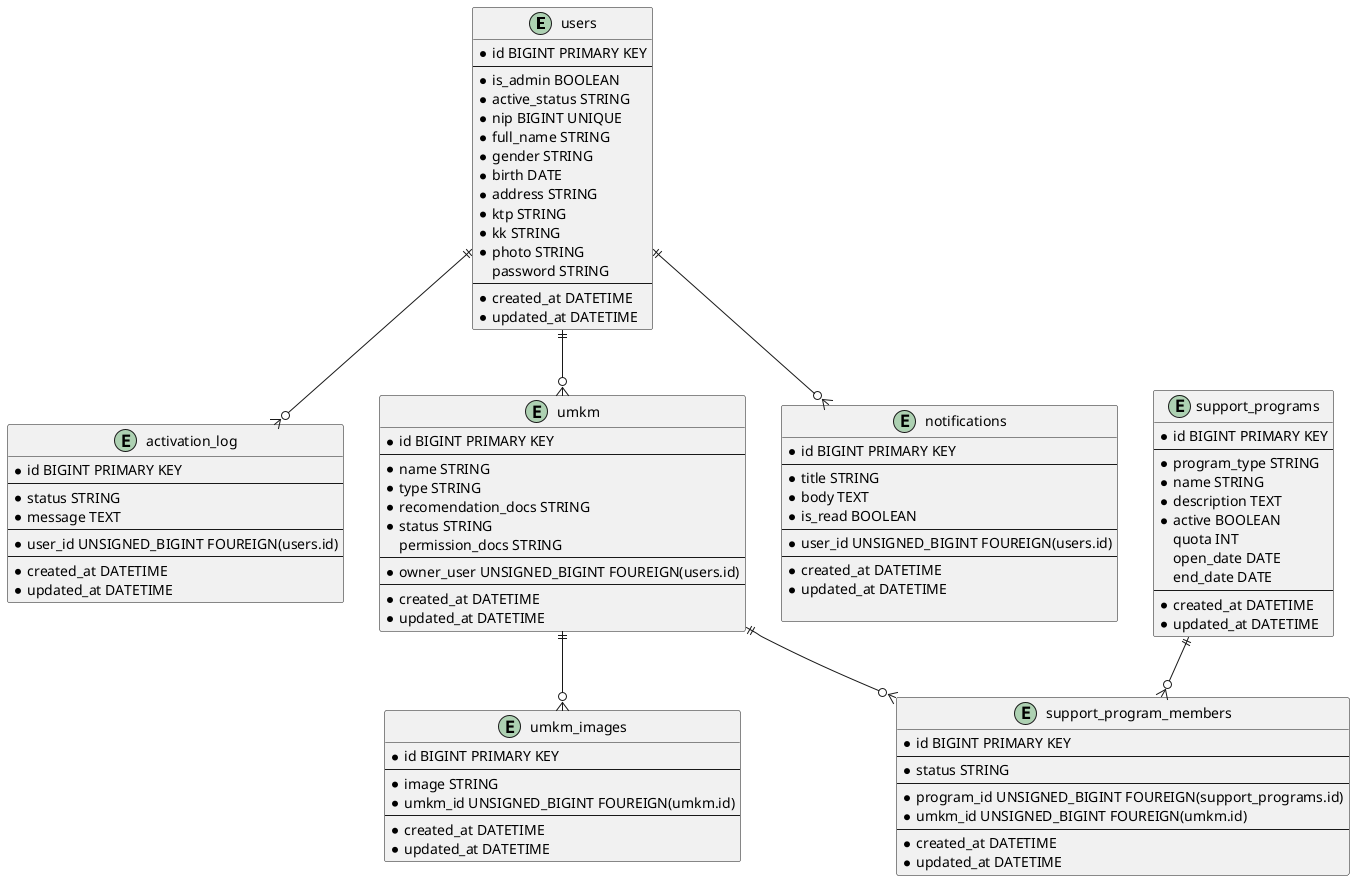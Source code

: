 @startuml

entity users {
    * id BIGINT PRIMARY KEY
    --
    * is_admin BOOLEAN
    * active_status STRING
    ' active
    ' pending
    * nip BIGINT UNIQUE
    * full_name STRING
    * gender STRING
    * birth DATE
    * address STRING
    * ktp STRING
    * kk STRING
    * photo STRING
    password STRING
    --
    * created_at DATETIME
    * updated_at DATETIME
}

entity activation_log {
    * id BIGINT PRIMARY KEY
    --
    * status STRING
    ' acc
    ' rejected
    ' revoked
    * message TEXT
    --
    * user_id UNSIGNED_BIGINT FOUREIGN(users.id)
    --
    * created_at DATETIME
    * updated_at DATETIME
}

entity umkm {
    * id BIGINT PRIMARY KEY
    --
    * name STRING
    * type STRING
    ' koperasi
    ' umkm
    * recomendation_docs STRING
    * status STRING
    ' verified
    ' pending
    ' rejected
    permission_docs STRING
    --
    * owner_user UNSIGNED_BIGINT FOUREIGN(users.id)
    --
    * created_at DATETIME
    * updated_at DATETIME
}

entity umkm_images{
    * id BIGINT PRIMARY KEY
    --
    * image STRING
    * umkm_id UNSIGNED_BIGINT FOUREIGN(umkm.id)
    --
    * created_at DATETIME
    * updated_at DATETIME
}

entity support_programs {
    * id BIGINT PRIMARY KEY
    --
    * program_type STRING
    * name STRING
    * description TEXT
    * active BOOLEAN
    quota INT
    open_date DATE
    end_date DATE
    --
    * created_at DATETIME
    * updated_at DATETIME
}

entity support_program_members {
    * id BIGINT PRIMARY KEY
    --
    * status STRING
    ' pending
    ' verified
    --
    * program_id UNSIGNED_BIGINT FOUREIGN(support_programs.id)
    * umkm_id UNSIGNED_BIGINT FOUREIGN(umkm.id)
    --
    * created_at DATETIME
    * updated_at DATETIME
}

entity notifications {
    * id BIGINT PRIMARY KEY
    --
    * title STRING
    * body TEXT
    * is_read BOOLEAN
    --
    * user_id UNSIGNED_BIGINT FOUREIGN(users.id)
    --
    * created_at DATETIME
    * updated_at DATETIME

}




users ||--o{ notifications
users ||--o{ umkm
users ||--o{ activation_log

support_programs ||--o{ support_program_members
umkm ||--o{ support_program_members

umkm ||--o{ umkm_images

@enduml